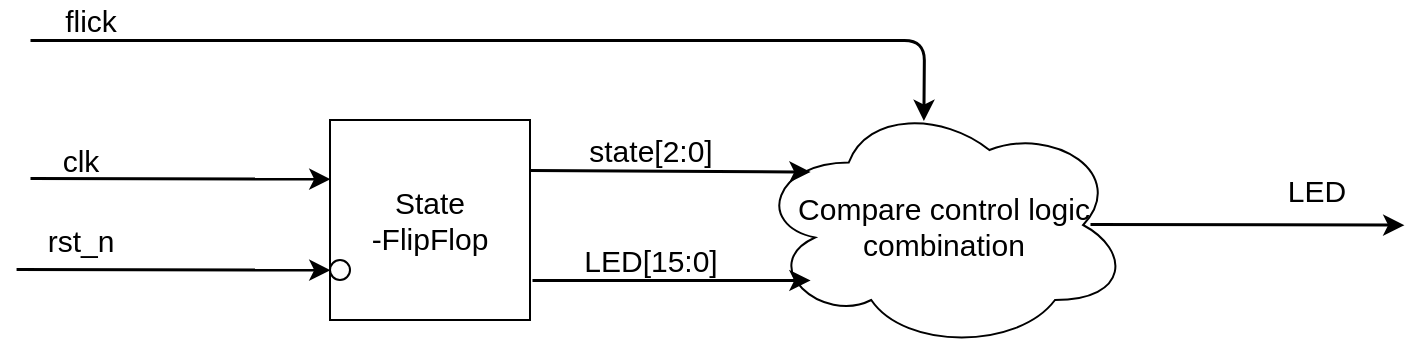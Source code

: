 <mxfile version="14.8.3" type="github">
  <diagram id="lNwx70YwFImhAdkBiCjS" name="Page-1">
    <mxGraphModel dx="1846" dy="519" grid="1" gridSize="10" guides="1" tooltips="1" connect="1" arrows="1" fold="1" page="1" pageScale="1" pageWidth="827" pageHeight="1169" math="0" shadow="0">
      <root>
        <mxCell id="0" />
        <mxCell id="1" parent="0" />
        <mxCell id="bOoDoIh7ptmJdQdkOBES-1" value="&lt;font style=&quot;font-size: 15px&quot;&gt;Compare control logic combination&lt;/font&gt;" style="ellipse;shape=cloud;whiteSpace=wrap;html=1;" parent="1" vertex="1">
          <mxGeometry x="362.5" y="370" width="187.5" height="125" as="geometry" />
        </mxCell>
        <mxCell id="-i50-3i5kCzuWG5Ihwtd-1" value="&lt;font style=&quot;font-size: 15px&quot;&gt;State&lt;br&gt;-FlipFlop&lt;/font&gt;" style="whiteSpace=wrap;html=1;aspect=fixed;" parent="1" vertex="1">
          <mxGeometry x="150" y="380" width="100" height="100" as="geometry" />
        </mxCell>
        <mxCell id="-i50-3i5kCzuWG5Ihwtd-10" value="&lt;font style=&quot;font-size: 15px&quot;&gt;flick&lt;/font&gt;" style="text;html=1;align=center;verticalAlign=middle;resizable=0;points=[];autosize=1;strokeColor=none;" parent="1" vertex="1">
          <mxGeometry x="10" y="320" width="40" height="20" as="geometry" />
        </mxCell>
        <mxCell id="-i50-3i5kCzuWG5Ihwtd-11" value="&lt;font style=&quot;font-size: 15px&quot;&gt;rst_n&lt;/font&gt;" style="text;html=1;align=center;verticalAlign=middle;resizable=0;points=[];autosize=1;strokeColor=none;" parent="1" vertex="1">
          <mxGeometry y="430" width="50" height="20" as="geometry" />
        </mxCell>
        <mxCell id="-i50-3i5kCzuWG5Ihwtd-17" value="&lt;font style=&quot;font-size: 15px&quot;&gt;clk&lt;/font&gt;" style="text;html=1;align=center;verticalAlign=middle;resizable=0;points=[];autosize=1;strokeColor=none;" parent="1" vertex="1">
          <mxGeometry x="10" y="390" width="30" height="20" as="geometry" />
        </mxCell>
        <mxCell id="-i50-3i5kCzuWG5Ihwtd-21" value="&lt;font style=&quot;font-size: 15px&quot;&gt;state[2:0]&lt;/font&gt;" style="text;html=1;align=center;verticalAlign=middle;resizable=0;points=[];autosize=1;strokeColor=none;" parent="1" vertex="1">
          <mxGeometry x="270" y="385" width="80" height="20" as="geometry" />
        </mxCell>
        <mxCell id="-i50-3i5kCzuWG5Ihwtd-25" value="&lt;font style=&quot;font-size: 15px&quot;&gt;LED[15:0]&lt;/font&gt;" style="text;html=1;align=center;verticalAlign=middle;resizable=0;points=[];autosize=1;strokeColor=none;" parent="1" vertex="1">
          <mxGeometry x="270" y="440" width="80" height="20" as="geometry" />
        </mxCell>
        <mxCell id="hbCj_O3Rf5jofnhxSVeA-1" value="" style="ellipse;whiteSpace=wrap;html=1;aspect=fixed;" parent="1" vertex="1">
          <mxGeometry x="150" y="450" width="10" height="10" as="geometry" />
        </mxCell>
        <mxCell id="WTmReTC3h2AS-RSaAFp--1" value="" style="endArrow=classic;html=1;strokeWidth=1.5;entryX=0.147;entryY=0.72;entryDx=0;entryDy=0;entryPerimeter=0;" edge="1" parent="1" target="bOoDoIh7ptmJdQdkOBES-1">
          <mxGeometry width="50" height="50" relative="1" as="geometry">
            <mxPoint x="251" y="460" as="sourcePoint" />
            <mxPoint x="360" y="458" as="targetPoint" />
          </mxGeometry>
        </mxCell>
        <mxCell id="WTmReTC3h2AS-RSaAFp--2" value="" style="endArrow=classic;html=1;strokeWidth=1.5;entryX=0.147;entryY=0.286;entryDx=0;entryDy=0;entryPerimeter=0;exitX=1;exitY=0.25;exitDx=0;exitDy=0;" edge="1" parent="1" source="-i50-3i5kCzuWG5Ihwtd-1" target="bOoDoIh7ptmJdQdkOBES-1">
          <mxGeometry width="50" height="50" relative="1" as="geometry">
            <mxPoint x="230" y="425" as="sourcePoint" />
            <mxPoint x="320" y="429" as="targetPoint" />
          </mxGeometry>
        </mxCell>
        <mxCell id="WTmReTC3h2AS-RSaAFp--4" value="" style="endArrow=classic;html=1;strokeWidth=1.5;entryX=0.183;entryY=0.848;entryDx=0;entryDy=0;entryPerimeter=0;" edge="1" parent="1">
          <mxGeometry width="50" height="50" relative="1" as="geometry">
            <mxPoint y="409" as="sourcePoint" />
            <mxPoint x="150.0" y="409.32" as="targetPoint" />
          </mxGeometry>
        </mxCell>
        <mxCell id="WTmReTC3h2AS-RSaAFp--5" value="" style="endArrow=classic;html=1;strokeWidth=1.5;entryX=0.183;entryY=0.848;entryDx=0;entryDy=0;entryPerimeter=0;" edge="1" parent="1">
          <mxGeometry width="50" height="50" relative="1" as="geometry">
            <mxPoint x="-6.96" y="454.5" as="sourcePoint" />
            <mxPoint x="150.0" y="454.82" as="targetPoint" />
          </mxGeometry>
        </mxCell>
        <mxCell id="WTmReTC3h2AS-RSaAFp--11" value="" style="endArrow=classic;html=1;strokeWidth=1.5;entryX=0.449;entryY=0.082;entryDx=0;entryDy=0;entryPerimeter=0;" edge="1" parent="1" target="bOoDoIh7ptmJdQdkOBES-1">
          <mxGeometry width="50" height="50" relative="1" as="geometry">
            <mxPoint x="-3.642e-14" y="340" as="sourcePoint" />
            <mxPoint x="450" y="340" as="targetPoint" />
            <Array as="points">
              <mxPoint x="447" y="340" />
            </Array>
          </mxGeometry>
        </mxCell>
        <mxCell id="WTmReTC3h2AS-RSaAFp--13" value="" style="endArrow=classic;html=1;strokeWidth=1.5;entryX=0.183;entryY=0.848;entryDx=0;entryDy=0;entryPerimeter=0;" edge="1" parent="1">
          <mxGeometry width="50" height="50" relative="1" as="geometry">
            <mxPoint x="530" y="432" as="sourcePoint" />
            <mxPoint x="686.96" y="432.32" as="targetPoint" />
          </mxGeometry>
        </mxCell>
        <mxCell id="WTmReTC3h2AS-RSaAFp--14" value="&lt;font style=&quot;font-size: 15px&quot;&gt;LED&lt;/font&gt;" style="text;html=1;align=center;verticalAlign=middle;resizable=0;points=[];autosize=1;strokeColor=none;" vertex="1" parent="1">
          <mxGeometry x="622.5" y="405" width="40" height="20" as="geometry" />
        </mxCell>
      </root>
    </mxGraphModel>
  </diagram>
</mxfile>
